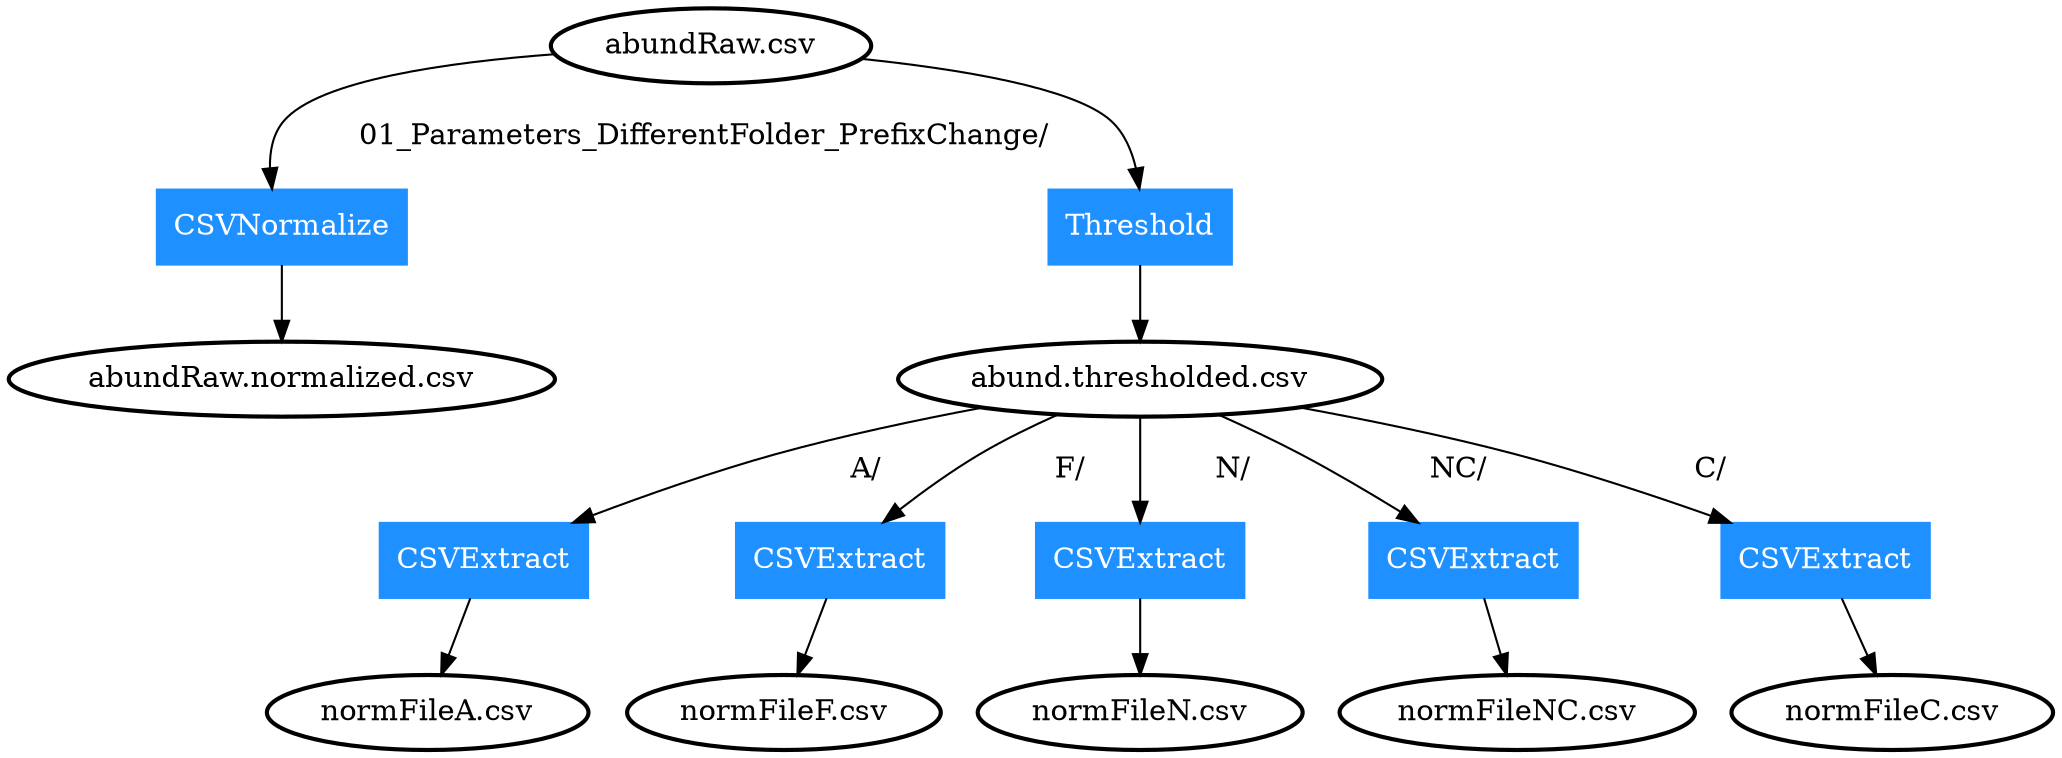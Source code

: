 digraph G {
	node [style=bold];
	"01_Parameters_DifferentFolder_PrefixChange/abundRaw.csv"->"0" [label = "	01_Parameters_DifferentFolder_PrefixChange/	"];
	"0"->"01_Parameters_DifferentFolder_PrefixChange/abundRaw.normalized.csv";
	"01_Parameters_DifferentFolder_PrefixChange/abundRaw.csv" [label = "abundRaw.csv"];
	"01_Parameters_DifferentFolder_PrefixChange/abundRaw.normalized.csv" [label = "abundRaw.normalized.csv"];
	"01_Parameters_DifferentFolder_PrefixChange/abundRaw.csv"->"1";
	"1"->"01_Parameters_DifferentFolder_PrefixChange/abund.thresholded.csv";
	"01_Parameters_DifferentFolder_PrefixChange/abundRaw.csv" [label = "abundRaw.csv"];
	"01_Parameters_DifferentFolder_PrefixChange/abund.thresholded.csv" [label = "abund.thresholded.csv"];
	"01_Parameters_DifferentFolder_PrefixChange/abund.thresholded.csv"->"2" [label = "	A/	"];
	"2"->"01_Parameters_DifferentFolder_PrefixChange/A/normFileA.csv";
	"01_Parameters_DifferentFolder_PrefixChange/abund.thresholded.csv" [label = "abund.thresholded.csv"];
	"01_Parameters_DifferentFolder_PrefixChange/A/normFileA.csv" [label = "normFileA.csv"];
	"01_Parameters_DifferentFolder_PrefixChange/abund.thresholded.csv"->"3" [label = "	F/	"];
	"3"->"01_Parameters_DifferentFolder_PrefixChange/F/normFileF.csv";
	"01_Parameters_DifferentFolder_PrefixChange/abund.thresholded.csv" [label = "abund.thresholded.csv"];
	"01_Parameters_DifferentFolder_PrefixChange/F/normFileF.csv" [label = "normFileF.csv"];
	"01_Parameters_DifferentFolder_PrefixChange/abund.thresholded.csv"->"4" [label = "	N/	"];
	"4"->"01_Parameters_DifferentFolder_PrefixChange/N/normFileN.csv";
	"01_Parameters_DifferentFolder_PrefixChange/abund.thresholded.csv" [label = "abund.thresholded.csv"];
	"01_Parameters_DifferentFolder_PrefixChange/N/normFileN.csv" [label = "normFileN.csv"];
	"01_Parameters_DifferentFolder_PrefixChange/abund.thresholded.csv"->"5" [label = "	NC/	"];
	"5"->"01_Parameters_DifferentFolder_PrefixChange/NC/normFileNC.csv";
	"01_Parameters_DifferentFolder_PrefixChange/abund.thresholded.csv" [label = "abund.thresholded.csv"];
	"01_Parameters_DifferentFolder_PrefixChange/NC/normFileNC.csv" [label = "normFileNC.csv"];
	"01_Parameters_DifferentFolder_PrefixChange/abund.thresholded.csv"->"6" [label = "	C/	"];
	"6"->"01_Parameters_DifferentFolder_PrefixChange/C/normFileC.csv";
	"01_Parameters_DifferentFolder_PrefixChange/abund.thresholded.csv" [label = "abund.thresholded.csv"];
	"01_Parameters_DifferentFolder_PrefixChange/C/normFileC.csv" [label = "normFileC.csv"];
	"0" [label="CSVNormalize", shape=box, color=dodgerblue1, fontcolor=white, style=filled];
	"1" [label="Threshold", shape=box, color=dodgerblue1, fontcolor=white, style=filled];
	"2" [label="CSVExtract", shape=box, color=dodgerblue1, fontcolor=white, style=filled];
	"3" [label="CSVExtract", shape=box, color=dodgerblue1, fontcolor=white, style=filled];
	"4" [label="CSVExtract", shape=box, color=dodgerblue1, fontcolor=white, style=filled];
	"5" [label="CSVExtract", shape=box, color=dodgerblue1, fontcolor=white, style=filled];
	"6" [label="CSVExtract", shape=box, color=dodgerblue1, fontcolor=white, style=filled];
}
